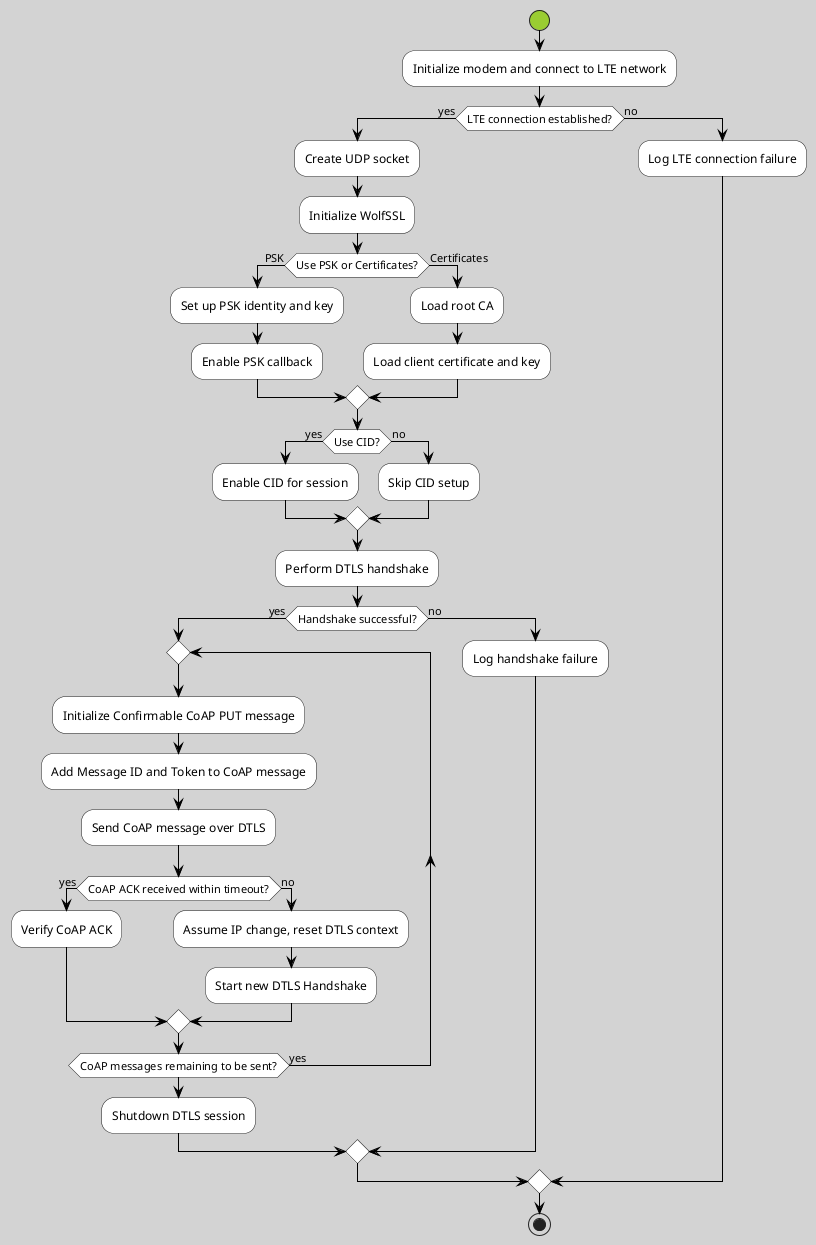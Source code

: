 @startuml DTLS_Handshake_Configuration
skinparam backgroundColor LightGrey
skinparam activity {
  StartColor YellowGreen
  EndColor Tomato
  BackgroundColor White
  ArrowColor Black
}
start

:Initialize modem and connect to LTE network;
if (LTE connection established?) then (yes)
  :Create UDP socket;
  :Initialize WolfSSL;


  if (Use PSK or Certificates?) then (PSK)
    :Set up PSK identity and key;
    :Enable PSK callback;
  else (Certificates)
    :Load root CA;
    :Load client certificate and key;
  endif

  if (Use CID?) then (yes)
    :Enable CID for session;
  else (no)
    :Skip CID setup;
  endif

  :Perform DTLS handshake;
  if (Handshake successful?) then (yes)
    repeat
      :Initialize Confirmable CoAP PUT message;
      :Add Message ID and Token to CoAP message;
      :Send CoAP message over DTLS;
      if (CoAP ACK received within timeout?) then (yes)
        :Verify CoAP ACK;
      else (no)
        :Assume IP change, reset DTLS context;
        :Start new DTLS Handshake;
      endif
    repeat while (CoAP messages remaining to be sent?) is (yes)
    :Shutdown DTLS session;
  else (no)
    :Log handshake failure;
  endif
else (no)
  :Log LTE connection failure;
endif

stop
@enduml
